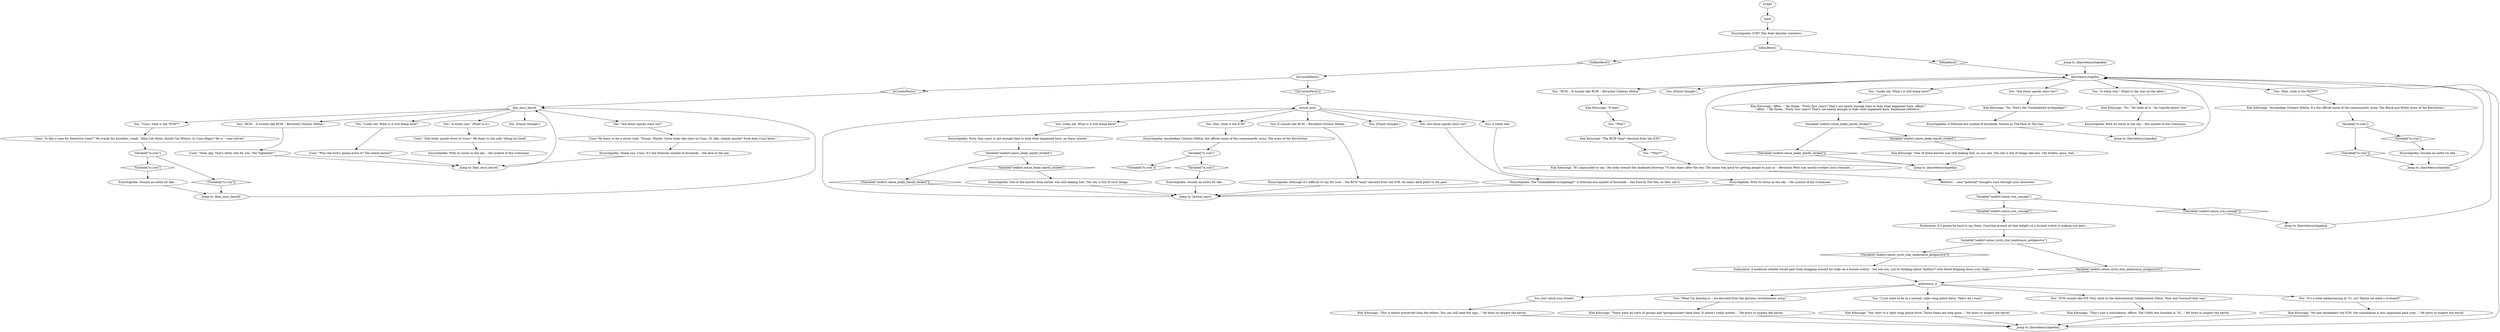# SEAFORT ORB / ICM logo questions
# (afterthought on ICM)
# ==================================================
digraph G {
	  0 [label="START"];
	  1 [label="input"];
	  2 [label="Variable[\"tc.rcm\"]"];
	  3 [label="Variable[\"tc.rcm\"]", shape=diamond];
	  4 [label="!(Variable[\"tc.rcm\"])", shape=diamond];
	  5 [label="You: \"Are those specks stars too?\""];
	  6 [label="You: Just catch your breath."];
	  7 [label="Encyclopedia: Forty four years is not enough time to hide what happened here, on these islands..."];
	  8 [label="You: Looks old. What is it still doing here?"];
	  9 [label="Encyclopedia: With its horns in the sky -- the symbol of the Commune."];
	  10 [label="You: \"RCM... It sounds like RCM -- Revachol Citizens Militia.\""];
	  11 [label="Jump to: [barrelencyclopedia]"];
	  12 [label="Jump to: [barrelencyclopedia]"];
	  13 [label="Variable[\"tc.rcm\"]"];
	  14 [label="Variable[\"tc.rcm\"]", shape=diamond];
	  15 [label="!(Variable[\"tc.rcm\"])", shape=diamond];
	  16 [label="You: [Finish thought.]"];
	  17 [label="Cuno: He leans in for a closer look. \"Dunno. Maybe. Sorta looks like stars to Cuno. Or, like, islands maybe? Fuck does Cuno know...\""];
	  18 [label="You: Huh, what is the ICM?"];
	  19 [label="Encyclopedia: Sounds an awful lot like..."];
	  20 [label="You: \"Are those specks stars too?\""];
	  21 [label="You: [Finish thought.]"];
	  22 [label="Jump to: [barrelencyclopedia]"];
	  23 [label="Kim Kitsuragi: \"That's just a coincidence, officer. The CoMil was founded in '32...\" He bows to inspect the barrel."];
	  24 [label="Kim Kitsuragi: \"No one remembers the ICM, the connotation is less important each year...\" He bows to inspect the barrel."];
	  25 [label="Kim Kitsuragi: \"There were all sorts of groups and *groupuscules* back then. It doesn't really matter...\" He bows to inspect the barrel."];
	  26 [label="Encyclopedia: A Dolorian-era symbol of Insulinde. Known as The Face In The Sea."];
	  27 [label="Encyclopedia: Sounds an awful lot like..."];
	  28 [label="Endurance: A mediocre athlete would pant from dragging around his body on a busted crutch -- but not you, you're thinking about *politics* with blood dripping down your thigh..."];
	  30 [label="You: \"What I'm hearing is -- we descend from the glorious revolutionary army.\""];
	  31 [label="You: \"I just want to be in a normal, right wing police force. That's all I want.\""];
	  32 [label="You: \"Cuno, what is the *ICM*?\""];
	  33 [label="You: It sounds like RCM -- Revachol Citizens Militia."];
	  34 [label="Kim Kitsuragi: \"It does.\""];
	  35 [label="You: \"Looks old. What's it still doing here?\""];
	  36 [label="Encyclopedia: With its horns in the sky -- the symbol of the Commune."];
	  37 [label="You: \"ICM sounds like ICP. Very close to the International Collaboration Police. Nice and *normal* that way.\""];
	  38 [label="Kim Kitsuragi: \"It's impossible to say.\" He looks toward the darkened doorway. \"It was chaos after the war. The name was good for getting people to join us -- Revachol West was mostly workers and criminals...\""];
	  39 [label="Kim Kitsuragi: \"No.\" He looks at it. \"An *upside down* star.\""];
	  40 [label="You: \"RCM... It sounds like RCM -- Revachol Citizens Militia.\""];
	  41 [label="You: Are those specks stars too?"];
	  42 [label="Jump to: [kim_ency_barrel]"];
	  43 [label="Encyclopedia: Sounds an awful lot like..."];
	  44 [label="barrelencyclopedia"];
	  45 [label="Jump to: [barrelencyclopedia]"];
	  46 [label="You: \"Looks old. What is it still doing here?\""];
	  47 [label="Cuno: \"Shit looks upside down to Cuno.\" He leans to the side, tilting his head."];
	  48 [label="Encyclopedia: One of the barrels from earlier was still leaking fuel. The city is full of such things."];
	  49 [label="Kim Kitsuragi: \"No. That's the *uninhabited archipelago*.\""];
	  50 [label="IsKimHere()"];
	  51 [label="IsKimHere()", shape=diamond];
	  52 [label="!(IsKimHere())", shape=diamond];
	  53 [label="Cuno: \"Who the fuck's gonna move it? The island janitor?\""];
	  54 [label="You: [Finish thought.]"];
	  55 [label="You: \"Kim, what is the *ICM*?\""];
	  56 [label="Kim Kitsuragi: \"The RCM *may* descend from the ICM.\""];
	  57 [label="Rhetoric: ...nice *political* thoughts rush through your neocortex."];
	  58 [label="Jump to: [barrelencyclopedia]"];
	  59 [label="You: \"It's a little embarrassing in '51, no? Maybe we need a re-brand?\""];
	  60 [label="Jump to: [barrelencyclopedia]"];
	  61 [label="Cuno: \"Yeah, pig. That's letter shit for you. The *alphabet*.\""];
	  62 [label="Encyclopedia: ICM? This feels familiar somehow..."];
	  63 [label="You: \"A white star.\" (Point to the star on the label.)"];
	  64 [label="Kim Kitsuragi: \"Insulindian Citizens Militia. It's the official name of the communards' army. The Black and White Army of the Revolution.\""];
	  65 [label="Encyclopedia: With its horns in the sky -- the symbol of the Commune."];
	  66 [label="IsCunoInParty()"];
	  67 [label="IsCunoInParty()", shape=diamond];
	  68 [label="!(IsCunoInParty())", shape=diamond];
	  69 [label="Jump to: [kim_ency_barrel]"];
	  70 [label="Kim Kitsuragi: \"You *are* in a right wing police force. Those times are long gone...\" He bows to inspect the barrel."];
	  71 [label="You: \"A white star.\" (Point to it.)"];
	  72 [label="You: A white star."];
	  73 [label="Encyclopedia: Insulindian Citizens Militia, the official name of the communards' army. The army of the Revolution."];
	  74 [label="Encyclopedia: The *uninhabited archipelago*. A Dolorian-era symbol of Insulinde -- the Face In The Sea, as they call it."];
	  75 [label="Variable[\"seafort.sense_leaky_barell_clicked\"]"];
	  76 [label="Variable[\"seafort.sense_leaky_barell_clicked\"]", shape=diamond];
	  77 [label="!(Variable[\"seafort.sense_leaky_barell_clicked\"])", shape=diamond];
	  78 [label="Variable[\"seafort.sense_icm_concept\"]"];
	  79 [label="Variable[\"seafort.sense_icm_concept\"]", shape=diamond];
	  80 [label="!(Variable[\"seafort.sense_icm_concept\"])", shape=diamond];
	  81 [label="Endurance: It's gonna be hard to say them. Carrying around all that weight on a busted crutch is making you pant..."];
	  82 [label="Encyclopedia: Thank you, Cuno. It's the Dolorian symbol of Insulinde -- the face in the sea."];
	  83 [label="Variable[\"tc.rcm\"]"];
	  84 [label="Variable[\"tc.rcm\"]", shape=diamond];
	  85 [label="!(Variable[\"tc.rcm\"])", shape=diamond];
	  86 [label="You: \"Why?\""];
	  87 [label="endurance_it"];
	  88 [label="Kim Kitsuragi: \"One of these barrels was still leaking fuel, as you saw. The city is full of things like this. Old bullets, guns, fuel...\""];
	  89 [label="Variable[\"seafort.sense_cyclo_star_endurance_antipassive\"]"];
	  90 [label="Variable[\"seafort.sense_cyclo_star_endurance_antipassive\"]", shape=diamond];
	  91 [label="!(Variable[\"seafort.sense_cyclo_star_endurance_antipassive\"])", shape=diamond];
	  92 [label="kim_ency_barrel"];
	  93 [label="Cuno: \"Is this a case for Detective Cuno?\" He cracks his knuckles, ready. \"Idiot Cat Moon. Inside Car Motors. Is Cuno Magic? He is -- case solved.\""];
	  94 [label="Jump to: [actual_ency]"];
	  95 [label="You: \"*May*?\""];
	  96 [label="Kim Kitsuragi: \"This is better preserved than the others. You can still read the sign...\" He bows to inspect the barrel."];
	  97 [label="Kim Kitsuragi: \"After...\" He thinks. \"Forty four years? That's not nearly enough time to hide what happened here, officer.\"\n\"After...\" He thinks. \"Forty four years? That's not nearly enough to hide what happened here, lieutenant-yefreitor.\""];
	  98 [label="Variable[\"seafort.sense_leaky_barell_clicked\"]"];
	  99 [label="Variable[\"seafort.sense_leaky_barell_clicked\"]", shape=diamond];
	  100 [label="!(Variable[\"seafort.sense_leaky_barell_clicked\"])", shape=diamond];
	  101 [label="actual_ency"];
	  102 [label="Encyclopedia: Although it's difficult to say for sure -- the RCM *may* descend from the ICM. At some, dark point in the past..."];
	  0 -> 1
	  1 -> 62
	  2 -> 3
	  2 -> 4
	  3 -> 19
	  4 -> 60
	  5 -> 17
	  6 -> 96
	  7 -> 75
	  8 -> 7
	  9 -> 69
	  10 -> 34
	  11 -> 44
	  12 -> 44
	  13 -> 14
	  13 -> 15
	  14 -> 27
	  17 -> 82
	  18 -> 73
	  19 -> 60
	  20 -> 49
	  22 -> 44
	  23 -> 11
	  24 -> 11
	  25 -> 11
	  26 -> 45
	  27 -> 94
	  28 -> 87
	  30 -> 25
	  31 -> 70
	  32 -> 93
	  33 -> 102
	  34 -> 86
	  35 -> 97
	  36 -> 94
	  37 -> 23
	  38 -> 57
	  39 -> 65
	  40 -> 61
	  41 -> 74
	  42 -> 92
	  43 -> 42
	  44 -> 35
	  44 -> 10
	  44 -> 16
	  44 -> 20
	  44 -> 55
	  44 -> 63
	  45 -> 44
	  46 -> 53
	  47 -> 9
	  48 -> 94
	  49 -> 26
	  50 -> 51
	  50 -> 52
	  51 -> 44
	  52 -> 66
	  53 -> 69
	  55 -> 64
	  56 -> 95
	  57 -> 78
	  58 -> 44
	  59 -> 24
	  60 -> 44
	  61 -> 69
	  62 -> 50
	  63 -> 39
	  64 -> 2
	  65 -> 45
	  66 -> 67
	  66 -> 68
	  67 -> 92
	  68 -> 101
	  69 -> 92
	  70 -> 11
	  71 -> 47
	  72 -> 36
	  73 -> 13
	  74 -> 94
	  75 -> 76
	  75 -> 77
	  76 -> 48
	  77 -> 94
	  78 -> 80
	  78 -> 79
	  79 -> 81
	  80 -> 22
	  81 -> 89
	  82 -> 69
	  83 -> 84
	  83 -> 85
	  84 -> 43
	  85 -> 42
	  86 -> 56
	  87 -> 37
	  87 -> 6
	  87 -> 59
	  87 -> 30
	  87 -> 31
	  88 -> 58
	  89 -> 90
	  89 -> 91
	  90 -> 87
	  91 -> 28
	  92 -> 32
	  92 -> 5
	  92 -> 71
	  92 -> 40
	  92 -> 46
	  92 -> 21
	  93 -> 83
	  94 -> 101
	  95 -> 38
	  96 -> 11
	  97 -> 98
	  98 -> 99
	  98 -> 100
	  99 -> 88
	  100 -> 58
	  101 -> 33
	  101 -> 72
	  101 -> 8
	  101 -> 41
	  101 -> 18
	  101 -> 54
	  102 -> 94
}

